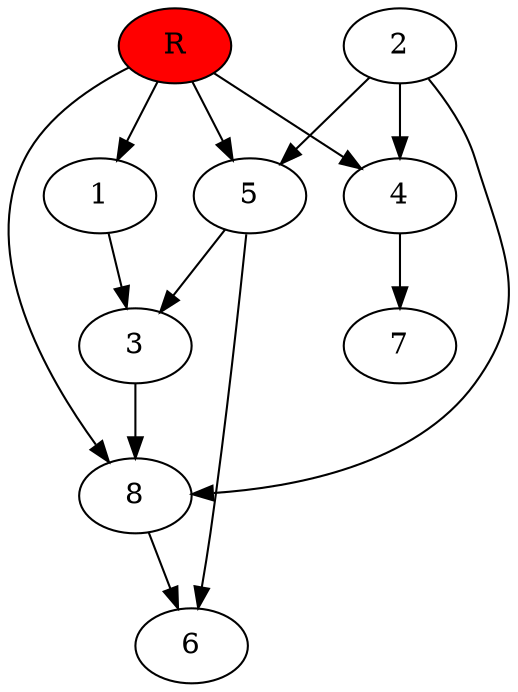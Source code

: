 digraph prb40746 {
	1
	2
	3
	4
	5
	6
	7
	8
	R [fillcolor="#ff0000" style=filled]
	1 -> 3
	2 -> 4
	2 -> 5
	2 -> 8
	3 -> 8
	4 -> 7
	5 -> 3
	5 -> 6
	8 -> 6
	R -> 1
	R -> 4
	R -> 5
	R -> 8
}
